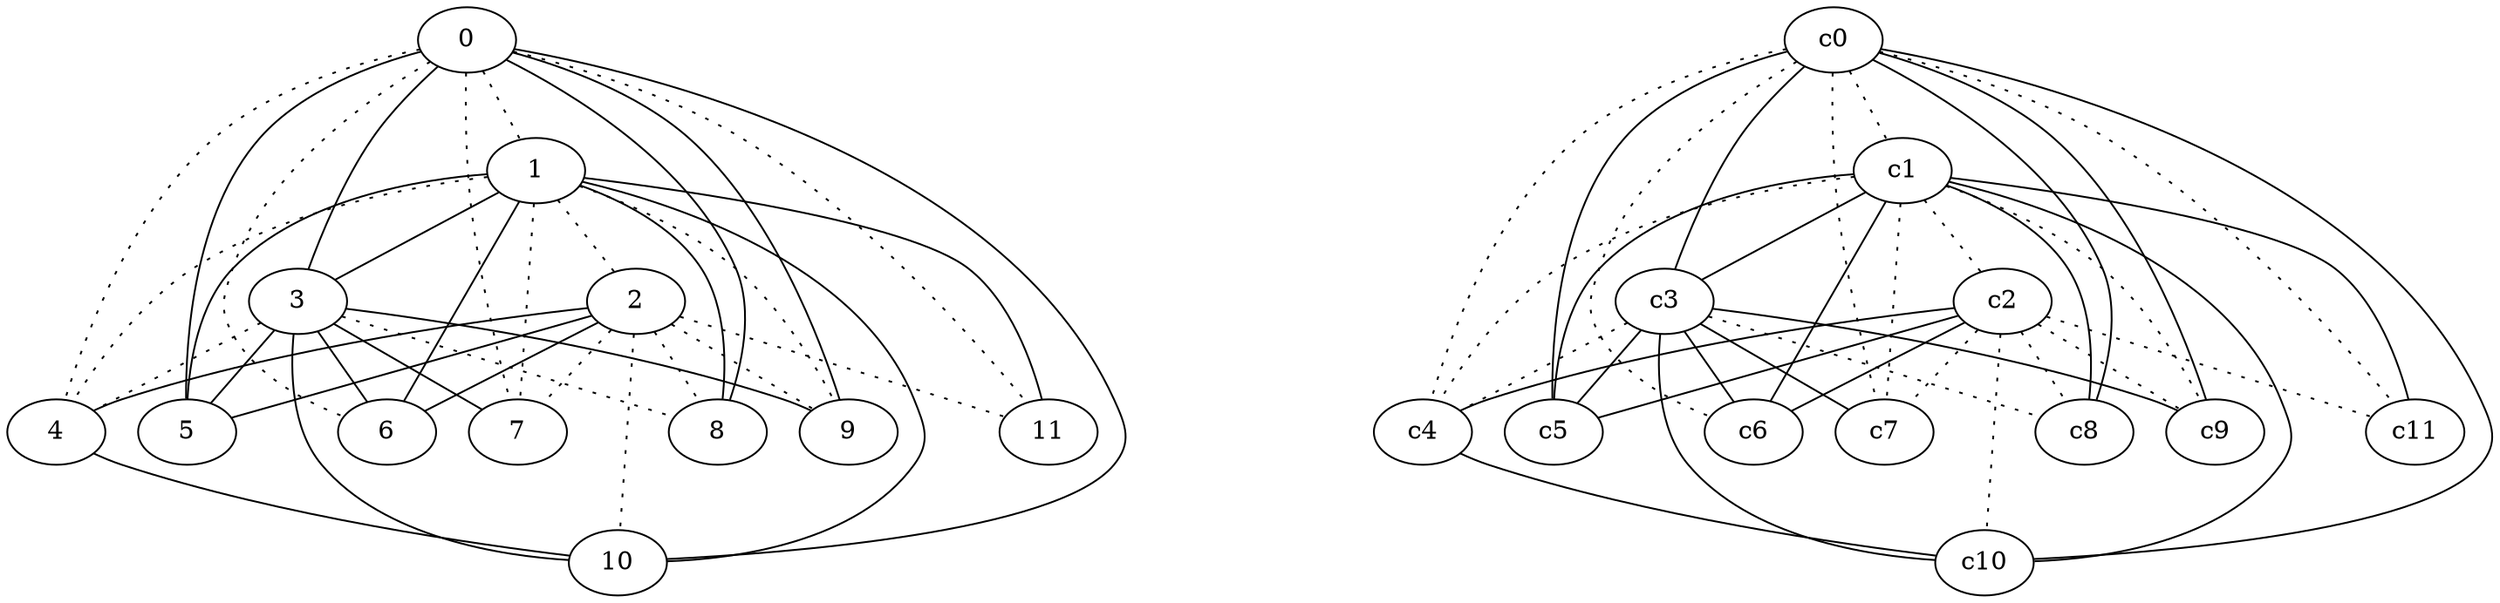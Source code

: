 graph {
a0[label=0];
a1[label=1];
a2[label=2];
a3[label=3];
a4[label=4];
a5[label=5];
a6[label=6];
a7[label=7];
a8[label=8];
a9[label=9];
a10[label=10];
a11[label=11];
a0 -- a1 [style=dotted];
a0 -- a3;
a0 -- a4 [style=dotted];
a0 -- a5;
a0 -- a6 [style=dotted];
a0 -- a7 [style=dotted];
a0 -- a8;
a0 -- a9;
a0 -- a10;
a0 -- a11 [style=dotted];
a1 -- a2 [style=dotted];
a1 -- a3;
a1 -- a4 [style=dotted];
a1 -- a5;
a1 -- a6;
a1 -- a7 [style=dotted];
a1 -- a8;
a1 -- a9 [style=dotted];
a1 -- a10;
a1 -- a11;
a2 -- a4;
a2 -- a5;
a2 -- a6;
a2 -- a7 [style=dotted];
a2 -- a8 [style=dotted];
a2 -- a9 [style=dotted];
a2 -- a10 [style=dotted];
a2 -- a11 [style=dotted];
a3 -- a4 [style=dotted];
a3 -- a5;
a3 -- a6;
a3 -- a7;
a3 -- a8 [style=dotted];
a3 -- a9;
a3 -- a10;
a4 -- a10;
c0 -- c1 [style=dotted];
c0 -- c3;
c0 -- c4 [style=dotted];
c0 -- c5;
c0 -- c6 [style=dotted];
c0 -- c7 [style=dotted];
c0 -- c8;
c0 -- c9;
c0 -- c10;
c0 -- c11 [style=dotted];
c1 -- c2 [style=dotted];
c1 -- c3;
c1 -- c4 [style=dotted];
c1 -- c5;
c1 -- c6;
c1 -- c7 [style=dotted];
c1 -- c8;
c1 -- c9 [style=dotted];
c1 -- c10;
c1 -- c11;
c2 -- c4;
c2 -- c5;
c2 -- c6;
c2 -- c7 [style=dotted];
c2 -- c8 [style=dotted];
c2 -- c9 [style=dotted];
c2 -- c10 [style=dotted];
c2 -- c11 [style=dotted];
c3 -- c4 [style=dotted];
c3 -- c5;
c3 -- c6;
c3 -- c7;
c3 -- c8 [style=dotted];
c3 -- c9;
c3 -- c10;
c4 -- c10;
}
